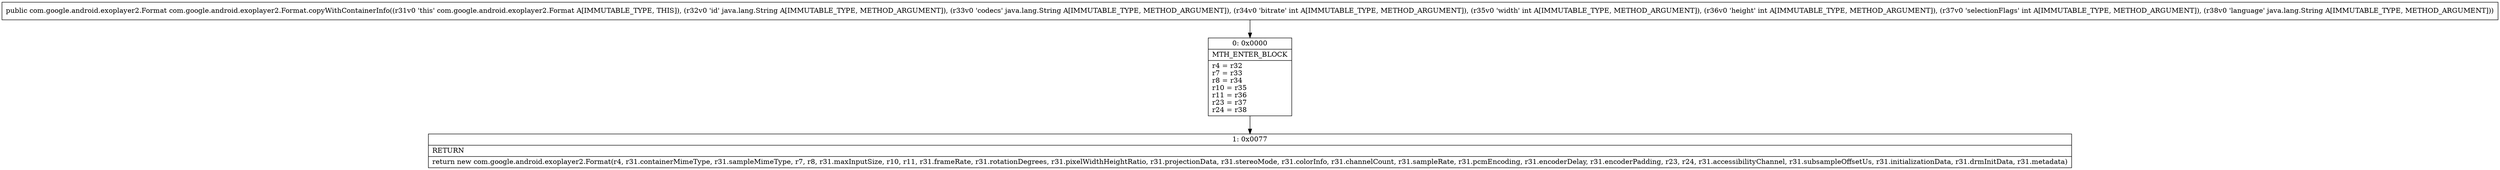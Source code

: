 digraph "CFG forcom.google.android.exoplayer2.Format.copyWithContainerInfo(Ljava\/lang\/String;Ljava\/lang\/String;IIIILjava\/lang\/String;)Lcom\/google\/android\/exoplayer2\/Format;" {
Node_0 [shape=record,label="{0\:\ 0x0000|MTH_ENTER_BLOCK\l|r4 = r32\lr7 = r33\lr8 = r34\lr10 = r35\lr11 = r36\lr23 = r37\lr24 = r38\l}"];
Node_1 [shape=record,label="{1\:\ 0x0077|RETURN\l|return new com.google.android.exoplayer2.Format(r4, r31.containerMimeType, r31.sampleMimeType, r7, r8, r31.maxInputSize, r10, r11, r31.frameRate, r31.rotationDegrees, r31.pixelWidthHeightRatio, r31.projectionData, r31.stereoMode, r31.colorInfo, r31.channelCount, r31.sampleRate, r31.pcmEncoding, r31.encoderDelay, r31.encoderPadding, r23, r24, r31.accessibilityChannel, r31.subsampleOffsetUs, r31.initializationData, r31.drmInitData, r31.metadata)\l}"];
MethodNode[shape=record,label="{public com.google.android.exoplayer2.Format com.google.android.exoplayer2.Format.copyWithContainerInfo((r31v0 'this' com.google.android.exoplayer2.Format A[IMMUTABLE_TYPE, THIS]), (r32v0 'id' java.lang.String A[IMMUTABLE_TYPE, METHOD_ARGUMENT]), (r33v0 'codecs' java.lang.String A[IMMUTABLE_TYPE, METHOD_ARGUMENT]), (r34v0 'bitrate' int A[IMMUTABLE_TYPE, METHOD_ARGUMENT]), (r35v0 'width' int A[IMMUTABLE_TYPE, METHOD_ARGUMENT]), (r36v0 'height' int A[IMMUTABLE_TYPE, METHOD_ARGUMENT]), (r37v0 'selectionFlags' int A[IMMUTABLE_TYPE, METHOD_ARGUMENT]), (r38v0 'language' java.lang.String A[IMMUTABLE_TYPE, METHOD_ARGUMENT])) }"];
MethodNode -> Node_0;
Node_0 -> Node_1;
}

